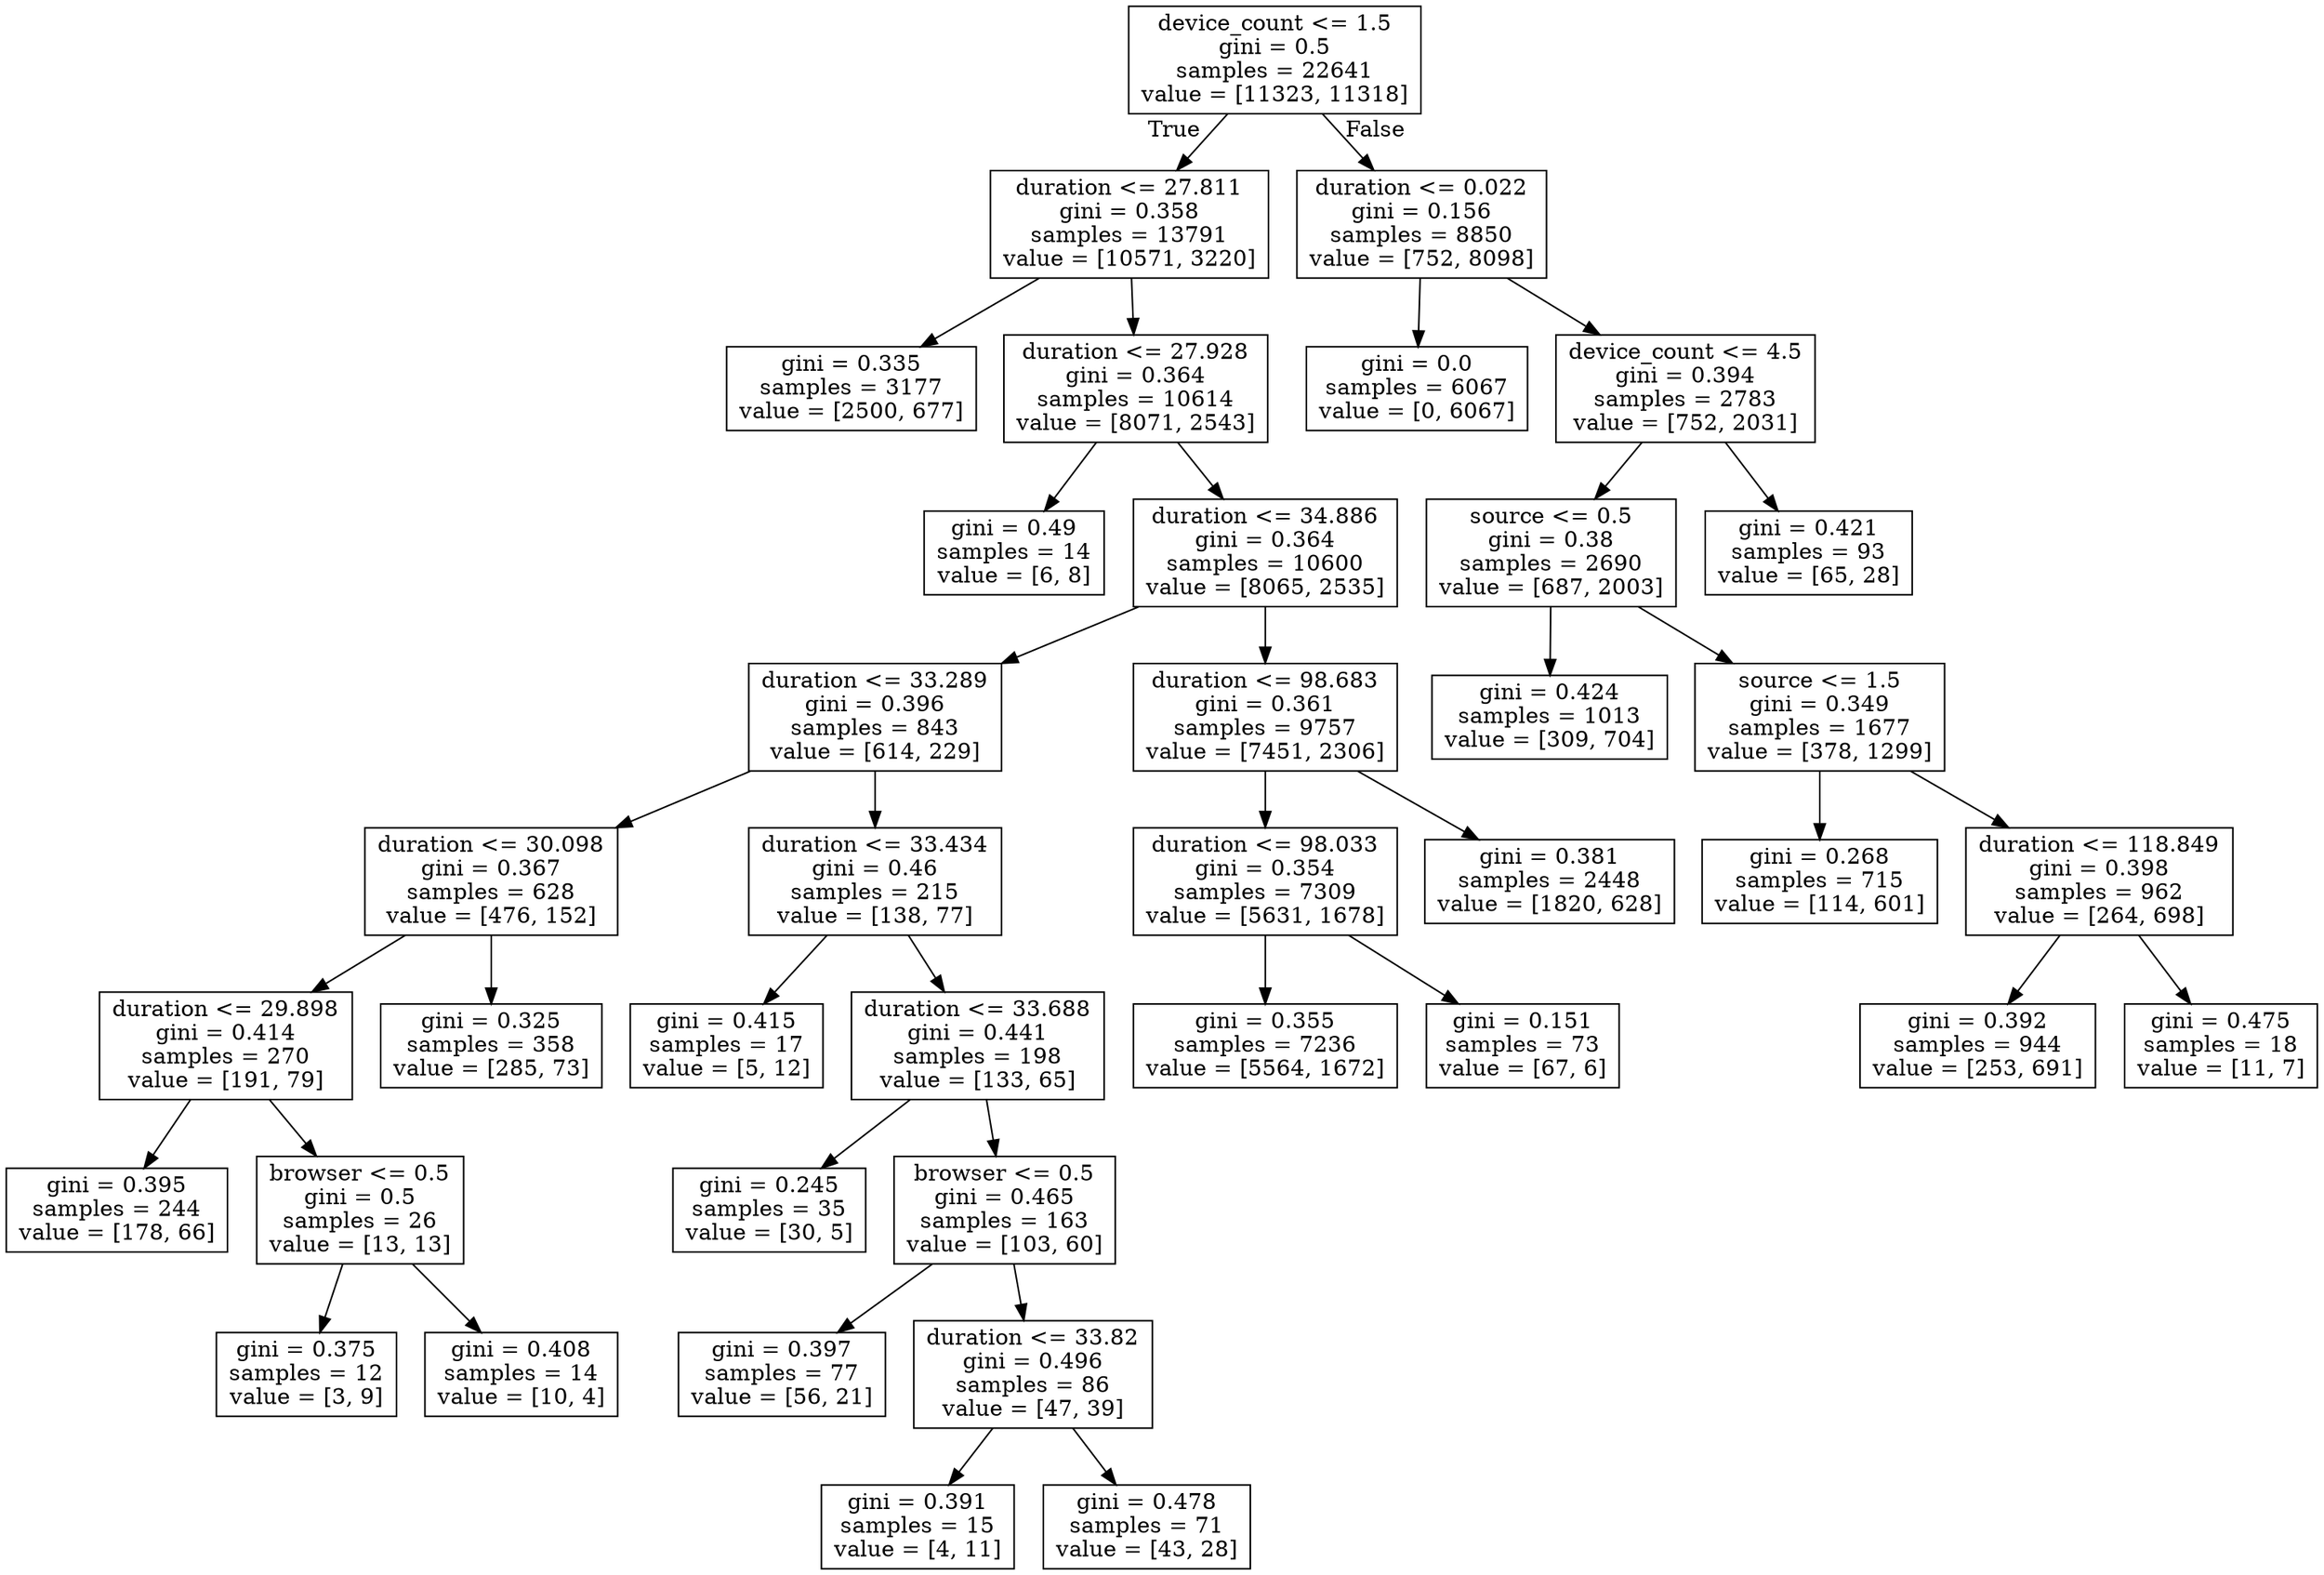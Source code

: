 digraph Tree {
node [shape=box] ;
0 [label="device_count <= 1.5\ngini = 0.5\nsamples = 22641\nvalue = [11323, 11318]"] ;
1 [label="duration <= 27.811\ngini = 0.358\nsamples = 13791\nvalue = [10571, 3220]"] ;
0 -> 1 [labeldistance=2.5, labelangle=45, headlabel="True"] ;
13 [label="gini = 0.335\nsamples = 3177\nvalue = [2500, 677]"] ;
1 -> 13 ;
14 [label="duration <= 27.928\ngini = 0.364\nsamples = 10614\nvalue = [8071, 2543]"] ;
1 -> 14 ;
15 [label="gini = 0.49\nsamples = 14\nvalue = [6, 8]"] ;
14 -> 15 ;
16 [label="duration <= 34.886\ngini = 0.364\nsamples = 10600\nvalue = [8065, 2535]"] ;
14 -> 16 ;
17 [label="duration <= 33.289\ngini = 0.396\nsamples = 843\nvalue = [614, 229]"] ;
16 -> 17 ;
19 [label="duration <= 30.098\ngini = 0.367\nsamples = 628\nvalue = [476, 152]"] ;
17 -> 19 ;
33 [label="duration <= 29.898\ngini = 0.414\nsamples = 270\nvalue = [191, 79]"] ;
19 -> 33 ;
35 [label="gini = 0.395\nsamples = 244\nvalue = [178, 66]"] ;
33 -> 35 ;
36 [label="browser <= 0.5\ngini = 0.5\nsamples = 26\nvalue = [13, 13]"] ;
33 -> 36 ;
37 [label="gini = 0.375\nsamples = 12\nvalue = [3, 9]"] ;
36 -> 37 ;
38 [label="gini = 0.408\nsamples = 14\nvalue = [10, 4]"] ;
36 -> 38 ;
34 [label="gini = 0.325\nsamples = 358\nvalue = [285, 73]"] ;
19 -> 34 ;
20 [label="duration <= 33.434\ngini = 0.46\nsamples = 215\nvalue = [138, 77]"] ;
17 -> 20 ;
21 [label="gini = 0.415\nsamples = 17\nvalue = [5, 12]"] ;
20 -> 21 ;
22 [label="duration <= 33.688\ngini = 0.441\nsamples = 198\nvalue = [133, 65]"] ;
20 -> 22 ;
23 [label="gini = 0.245\nsamples = 35\nvalue = [30, 5]"] ;
22 -> 23 ;
24 [label="browser <= 0.5\ngini = 0.465\nsamples = 163\nvalue = [103, 60]"] ;
22 -> 24 ;
29 [label="gini = 0.397\nsamples = 77\nvalue = [56, 21]"] ;
24 -> 29 ;
30 [label="duration <= 33.82\ngini = 0.496\nsamples = 86\nvalue = [47, 39]"] ;
24 -> 30 ;
31 [label="gini = 0.391\nsamples = 15\nvalue = [4, 11]"] ;
30 -> 31 ;
32 [label="gini = 0.478\nsamples = 71\nvalue = [43, 28]"] ;
30 -> 32 ;
18 [label="duration <= 98.683\ngini = 0.361\nsamples = 9757\nvalue = [7451, 2306]"] ;
16 -> 18 ;
25 [label="duration <= 98.033\ngini = 0.354\nsamples = 7309\nvalue = [5631, 1678]"] ;
18 -> 25 ;
27 [label="gini = 0.355\nsamples = 7236\nvalue = [5564, 1672]"] ;
25 -> 27 ;
28 [label="gini = 0.151\nsamples = 73\nvalue = [67, 6]"] ;
25 -> 28 ;
26 [label="gini = 0.381\nsamples = 2448\nvalue = [1820, 628]"] ;
18 -> 26 ;
2 [label="duration <= 0.022\ngini = 0.156\nsamples = 8850\nvalue = [752, 8098]"] ;
0 -> 2 [labeldistance=2.5, labelangle=-45, headlabel="False"] ;
3 [label="gini = 0.0\nsamples = 6067\nvalue = [0, 6067]"] ;
2 -> 3 ;
4 [label="device_count <= 4.5\ngini = 0.394\nsamples = 2783\nvalue = [752, 2031]"] ;
2 -> 4 ;
5 [label="source <= 0.5\ngini = 0.38\nsamples = 2690\nvalue = [687, 2003]"] ;
4 -> 5 ;
7 [label="gini = 0.424\nsamples = 1013\nvalue = [309, 704]"] ;
5 -> 7 ;
8 [label="source <= 1.5\ngini = 0.349\nsamples = 1677\nvalue = [378, 1299]"] ;
5 -> 8 ;
9 [label="gini = 0.268\nsamples = 715\nvalue = [114, 601]"] ;
8 -> 9 ;
10 [label="duration <= 118.849\ngini = 0.398\nsamples = 962\nvalue = [264, 698]"] ;
8 -> 10 ;
11 [label="gini = 0.392\nsamples = 944\nvalue = [253, 691]"] ;
10 -> 11 ;
12 [label="gini = 0.475\nsamples = 18\nvalue = [11, 7]"] ;
10 -> 12 ;
6 [label="gini = 0.421\nsamples = 93\nvalue = [65, 28]"] ;
4 -> 6 ;
}